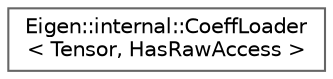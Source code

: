 digraph "类继承关系图"
{
 // LATEX_PDF_SIZE
  bgcolor="transparent";
  edge [fontname=Helvetica,fontsize=10,labelfontname=Helvetica,labelfontsize=10];
  node [fontname=Helvetica,fontsize=10,shape=box,height=0.2,width=0.4];
  rankdir="LR";
  Node0 [id="Node000000",label="Eigen::internal::CoeffLoader\l\< Tensor, HasRawAccess \>",height=0.2,width=0.4,color="grey40", fillcolor="white", style="filled",URL="$struct_eigen_1_1internal_1_1_coeff_loader.html",tooltip=" "];
}
